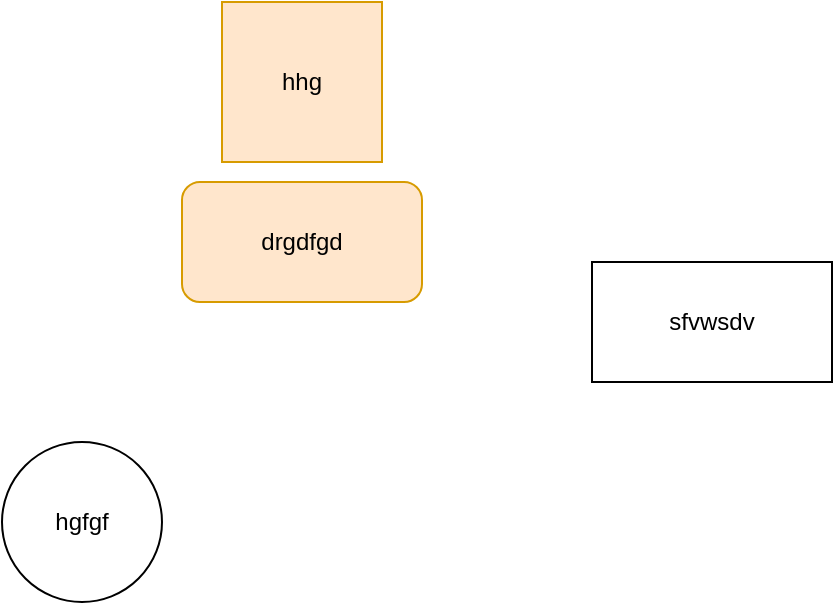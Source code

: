 <mxfile version="24.4.2" type="github">
  <diagram name="diagramme de prétraitement BACUS" id="u4DxyU6BI0TSQ7bg5pkQ">
    <mxGraphModel dx="1772" dy="811" grid="1" gridSize="10" guides="1" tooltips="1" connect="1" arrows="1" fold="1" page="1" pageScale="1" pageWidth="1169" pageHeight="827" math="0" shadow="0">
      <root>
        <mxCell id="0" />
        <mxCell id="1" style="" parent="0" />
        <UserObject label="drgdfgd" tags="" id="-00R2F4Bpn7ypyN0aPdk-1">
          <mxCell style="rounded=1;whiteSpace=wrap;html=1;fillColor=#ffe6cc;strokeColor=#d79b00;gradientColor=none;glass=0;shadow=0;" parent="1" vertex="1">
            <mxGeometry x="350" y="140" width="120" height="60" as="geometry" />
          </mxCell>
        </UserObject>
        <UserObject label="hhg" tags="" id="tgMQed9vpyuiod9IinPS-8">
          <mxCell style="whiteSpace=wrap;html=1;aspect=fixed;fillColor=#ffe6cc;strokeColor=#d79b00;" parent="1" vertex="1">
            <mxGeometry x="370" y="50" width="80" height="80" as="geometry" />
          </mxCell>
        </UserObject>
        <mxCell id="tgMQed9vpyuiod9IinPS-9" value="hgfgf" style="ellipse;whiteSpace=wrap;html=1;aspect=fixed;" parent="1" vertex="1">
          <mxGeometry x="260" y="270" width="80" height="80" as="geometry" />
        </mxCell>
        <mxCell id="VwKRG5zaqC1QlFohSOwp-1" value="Couche non nommée" parent="0" />
        <mxCell id="VwKRG5zaqC1QlFohSOwp-2" value="sfvwsdv" style="rounded=0;whiteSpace=wrap;html=1;" vertex="1" parent="VwKRG5zaqC1QlFohSOwp-1">
          <mxGeometry x="555" y="180" width="120" height="60" as="geometry" />
        </mxCell>
      </root>
    </mxGraphModel>
  </diagram>
</mxfile>
